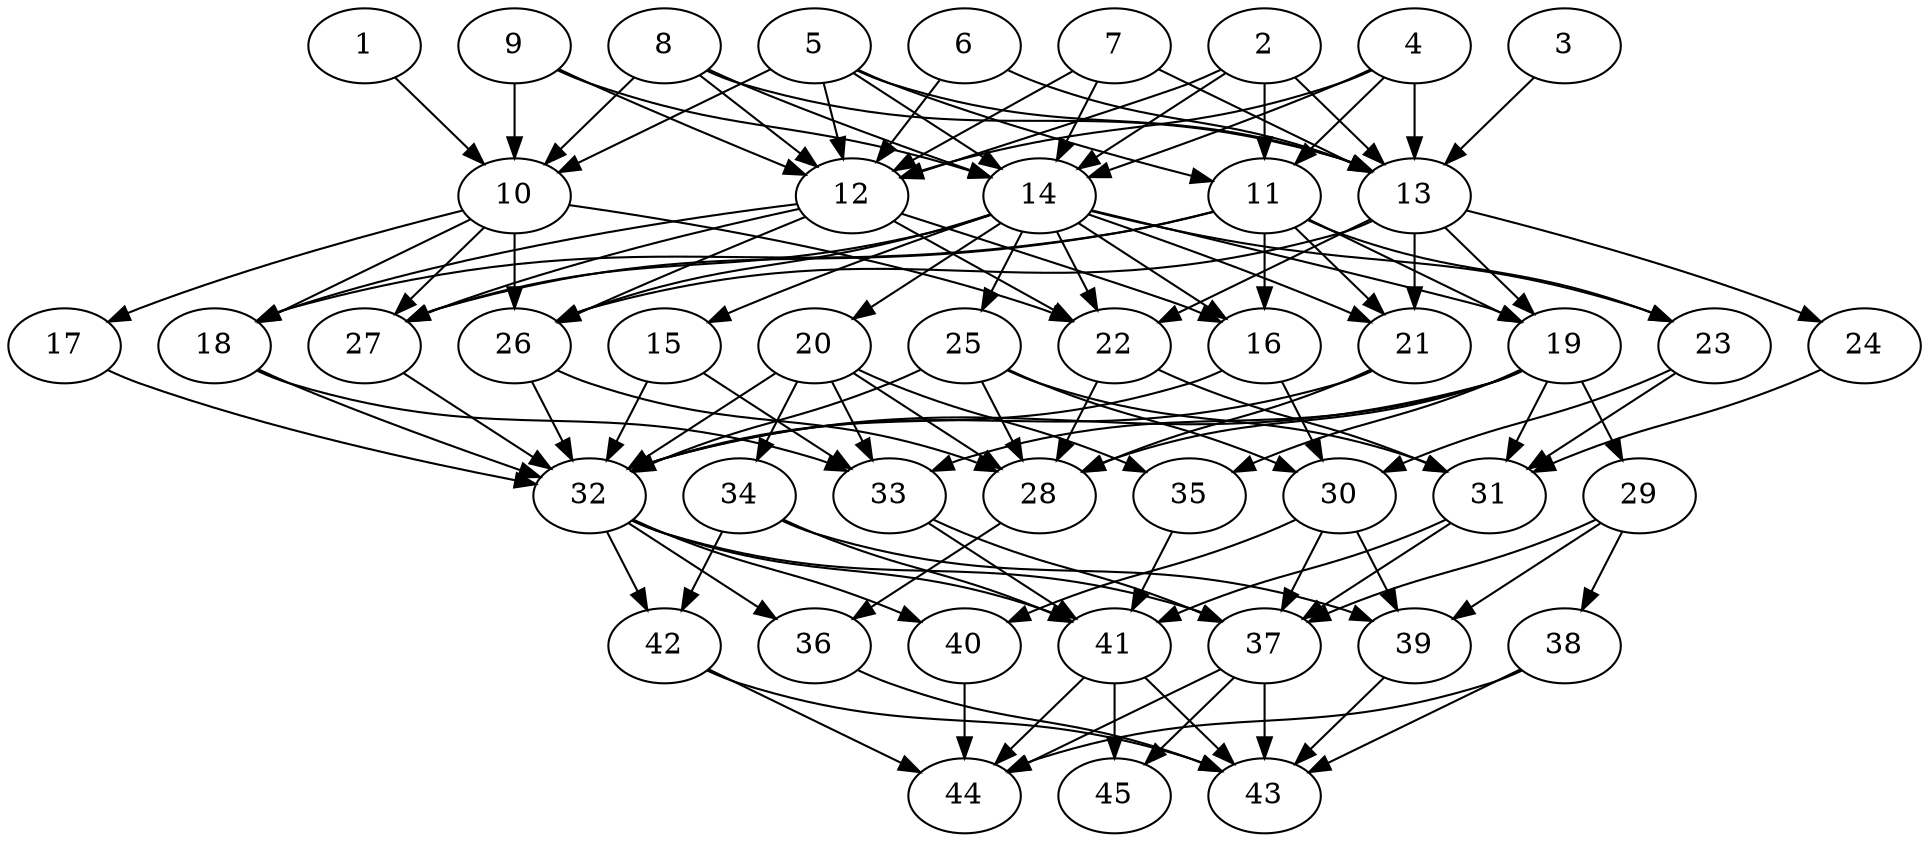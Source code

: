 // DAG automatically generated by daggen at Tue Aug  6 16:31:44 2019
// ./daggen --dot -n 45 --ccr 0.4 --fat 0.6 --regular 0.5 --density 0.8 --mindata 5242880 --maxdata 52428800 
digraph G {
  1 [size="63173120", alpha="0.14", expect_size="25269248"] 
  1 -> 10 [size ="25269248"]
  2 [size="63188480", alpha="0.14", expect_size="25275392"] 
  2 -> 11 [size ="25275392"]
  2 -> 12 [size ="25275392"]
  2 -> 13 [size ="25275392"]
  2 -> 14 [size ="25275392"]
  3 [size="114306560", alpha="0.07", expect_size="45722624"] 
  3 -> 13 [size ="45722624"]
  4 [size="13706240", alpha="0.10", expect_size="5482496"] 
  4 -> 11 [size ="5482496"]
  4 -> 12 [size ="5482496"]
  4 -> 13 [size ="5482496"]
  4 -> 14 [size ="5482496"]
  5 [size="21934080", alpha="0.11", expect_size="8773632"] 
  5 -> 10 [size ="8773632"]
  5 -> 11 [size ="8773632"]
  5 -> 12 [size ="8773632"]
  5 -> 13 [size ="8773632"]
  5 -> 14 [size ="8773632"]
  6 [size="79580160", alpha="0.14", expect_size="31832064"] 
  6 -> 12 [size ="31832064"]
  6 -> 13 [size ="31832064"]
  7 [size="86046720", alpha="0.16", expect_size="34418688"] 
  7 -> 12 [size ="34418688"]
  7 -> 13 [size ="34418688"]
  7 -> 14 [size ="34418688"]
  8 [size="68999680", alpha="0.07", expect_size="27599872"] 
  8 -> 10 [size ="27599872"]
  8 -> 12 [size ="27599872"]
  8 -> 13 [size ="27599872"]
  8 -> 14 [size ="27599872"]
  9 [size="113784320", alpha="0.08", expect_size="45513728"] 
  9 -> 10 [size ="45513728"]
  9 -> 12 [size ="45513728"]
  9 -> 14 [size ="45513728"]
  10 [size="112696320", alpha="0.15", expect_size="45078528"] 
  10 -> 17 [size ="45078528"]
  10 -> 18 [size ="45078528"]
  10 -> 22 [size ="45078528"]
  10 -> 26 [size ="45078528"]
  10 -> 27 [size ="45078528"]
  11 [size="83550720", alpha="0.18", expect_size="33420288"] 
  11 -> 16 [size ="33420288"]
  11 -> 18 [size ="33420288"]
  11 -> 19 [size ="33420288"]
  11 -> 21 [size ="33420288"]
  11 -> 23 [size ="33420288"]
  11 -> 27 [size ="33420288"]
  12 [size="49320960", alpha="0.10", expect_size="19728384"] 
  12 -> 16 [size ="19728384"]
  12 -> 18 [size ="19728384"]
  12 -> 22 [size ="19728384"]
  12 -> 26 [size ="19728384"]
  12 -> 27 [size ="19728384"]
  13 [size="130990080", alpha="0.19", expect_size="52396032"] 
  13 -> 19 [size ="52396032"]
  13 -> 21 [size ="52396032"]
  13 -> 22 [size ="52396032"]
  13 -> 24 [size ="52396032"]
  13 -> 26 [size ="52396032"]
  14 [size="51740160", alpha="0.11", expect_size="20696064"] 
  14 -> 15 [size ="20696064"]
  14 -> 16 [size ="20696064"]
  14 -> 19 [size ="20696064"]
  14 -> 20 [size ="20696064"]
  14 -> 21 [size ="20696064"]
  14 -> 22 [size ="20696064"]
  14 -> 23 [size ="20696064"]
  14 -> 25 [size ="20696064"]
  14 -> 26 [size ="20696064"]
  14 -> 27 [size ="20696064"]
  15 [size="111319040", alpha="0.09", expect_size="44527616"] 
  15 -> 32 [size ="44527616"]
  15 -> 33 [size ="44527616"]
  16 [size="59294720", alpha="0.04", expect_size="23717888"] 
  16 -> 30 [size ="23717888"]
  16 -> 32 [size ="23717888"]
  17 [size="22799360", alpha="0.07", expect_size="9119744"] 
  17 -> 32 [size ="9119744"]
  18 [size="115619840", alpha="0.00", expect_size="46247936"] 
  18 -> 32 [size ="46247936"]
  18 -> 33 [size ="46247936"]
  19 [size="38113280", alpha="0.04", expect_size="15245312"] 
  19 -> 28 [size ="15245312"]
  19 -> 29 [size ="15245312"]
  19 -> 31 [size ="15245312"]
  19 -> 32 [size ="15245312"]
  19 -> 33 [size ="15245312"]
  19 -> 35 [size ="15245312"]
  20 [size="85990400", alpha="0.16", expect_size="34396160"] 
  20 -> 28 [size ="34396160"]
  20 -> 32 [size ="34396160"]
  20 -> 33 [size ="34396160"]
  20 -> 34 [size ="34396160"]
  20 -> 35 [size ="34396160"]
  21 [size="57382400", alpha="0.16", expect_size="22952960"] 
  21 -> 28 [size ="22952960"]
  21 -> 32 [size ="22952960"]
  22 [size="44264960", alpha="0.05", expect_size="17705984"] 
  22 -> 28 [size ="17705984"]
  22 -> 31 [size ="17705984"]
  23 [size="101107200", alpha="0.11", expect_size="40442880"] 
  23 -> 30 [size ="40442880"]
  23 -> 31 [size ="40442880"]
  24 [size="98060800", alpha="0.18", expect_size="39224320"] 
  24 -> 31 [size ="39224320"]
  25 [size="44083200", alpha="0.05", expect_size="17633280"] 
  25 -> 28 [size ="17633280"]
  25 -> 30 [size ="17633280"]
  25 -> 31 [size ="17633280"]
  25 -> 32 [size ="17633280"]
  26 [size="98705920", alpha="0.04", expect_size="39482368"] 
  26 -> 28 [size ="39482368"]
  26 -> 32 [size ="39482368"]
  27 [size="119695360", alpha="0.15", expect_size="47878144"] 
  27 -> 32 [size ="47878144"]
  28 [size="44295680", alpha="0.16", expect_size="17718272"] 
  28 -> 36 [size ="17718272"]
  29 [size="45419520", alpha="0.14", expect_size="18167808"] 
  29 -> 37 [size ="18167808"]
  29 -> 38 [size ="18167808"]
  29 -> 39 [size ="18167808"]
  30 [size="69099520", alpha="0.09", expect_size="27639808"] 
  30 -> 37 [size ="27639808"]
  30 -> 39 [size ="27639808"]
  30 -> 40 [size ="27639808"]
  31 [size="45201920", alpha="0.15", expect_size="18080768"] 
  31 -> 37 [size ="18080768"]
  31 -> 41 [size ="18080768"]
  32 [size="23795200", alpha="0.08", expect_size="9518080"] 
  32 -> 36 [size ="9518080"]
  32 -> 37 [size ="9518080"]
  32 -> 40 [size ="9518080"]
  32 -> 41 [size ="9518080"]
  32 -> 42 [size ="9518080"]
  33 [size="54955520", alpha="0.01", expect_size="21982208"] 
  33 -> 37 [size ="21982208"]
  33 -> 41 [size ="21982208"]
  34 [size="121922560", alpha="0.00", expect_size="48769024"] 
  34 -> 39 [size ="48769024"]
  34 -> 41 [size ="48769024"]
  34 -> 42 [size ="48769024"]
  35 [size="107333120", alpha="0.16", expect_size="42933248"] 
  35 -> 41 [size ="42933248"]
  36 [size="20011520", alpha="0.00", expect_size="8004608"] 
  36 -> 43 [size ="8004608"]
  37 [size="44398080", alpha="0.06", expect_size="17759232"] 
  37 -> 43 [size ="17759232"]
  37 -> 44 [size ="17759232"]
  37 -> 45 [size ="17759232"]
  38 [size="17505280", alpha="0.09", expect_size="7002112"] 
  38 -> 43 [size ="7002112"]
  38 -> 44 [size ="7002112"]
  39 [size="113190400", alpha="0.16", expect_size="45276160"] 
  39 -> 43 [size ="45276160"]
  40 [size="78236160", alpha="0.15", expect_size="31294464"] 
  40 -> 44 [size ="31294464"]
  41 [size="130199040", alpha="0.02", expect_size="52079616"] 
  41 -> 43 [size ="52079616"]
  41 -> 44 [size ="52079616"]
  41 -> 45 [size ="52079616"]
  42 [size="103592960", alpha="0.14", expect_size="41437184"] 
  42 -> 43 [size ="41437184"]
  42 -> 44 [size ="41437184"]
  43 [size="34631680", alpha="0.02", expect_size="13852672"] 
  44 [size="41200640", alpha="0.03", expect_size="16480256"] 
  45 [size="43973120", alpha="0.10", expect_size="17589248"] 
}
